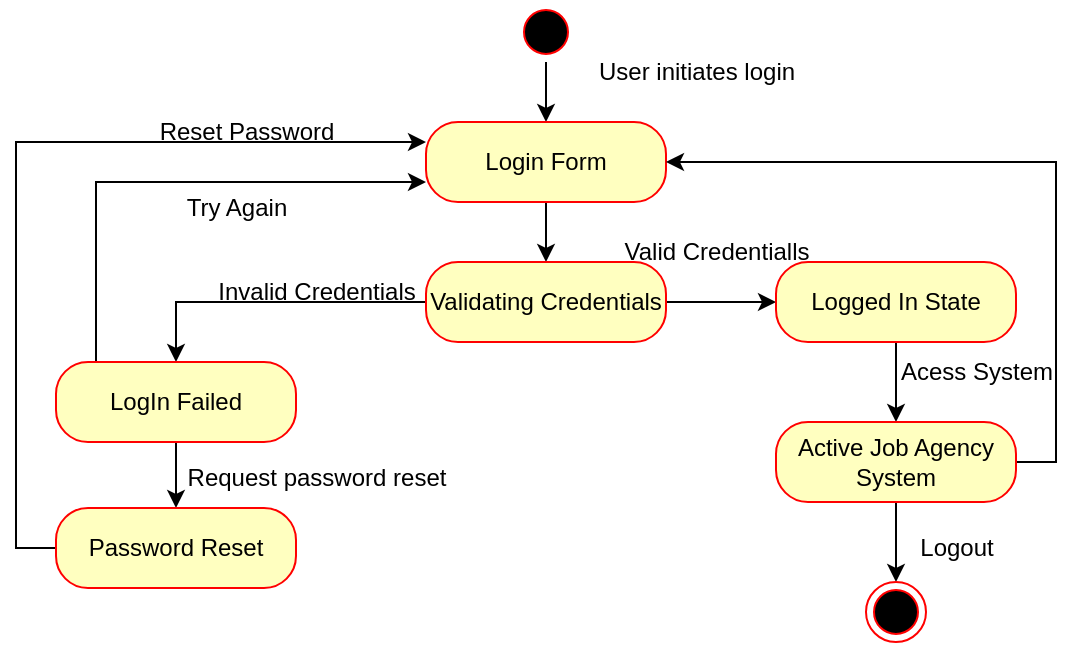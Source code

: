 <mxfile version="26.2.2">
  <diagram name="Page-1" id="2YBvvXClWsGukQMizWep">
    <mxGraphModel dx="788" dy="524" grid="1" gridSize="10" guides="1" tooltips="1" connect="1" arrows="1" fold="1" page="1" pageScale="1" pageWidth="850" pageHeight="1100" math="0" shadow="0">
      <root>
        <mxCell id="0" />
        <mxCell id="1" parent="0" />
        <mxCell id="BmQ2quEzxwNZcImrUjqZ-5" style="edgeStyle=orthogonalEdgeStyle;rounded=0;orthogonalLoop=1;jettySize=auto;html=1;exitX=0.5;exitY=1;exitDx=0;exitDy=0;" parent="1" source="BmQ2quEzxwNZcImrUjqZ-1" target="BmQ2quEzxwNZcImrUjqZ-6" edge="1">
          <mxGeometry relative="1" as="geometry">
            <mxPoint x="405" y="150" as="targetPoint" />
          </mxGeometry>
        </mxCell>
        <mxCell id="BmQ2quEzxwNZcImrUjqZ-1" value="" style="ellipse;html=1;shape=startState;fillColor=#000000;strokeColor=#ff0000;" parent="1" vertex="1">
          <mxGeometry x="390" y="90" width="30" height="30" as="geometry" />
        </mxCell>
        <mxCell id="BmQ2quEzxwNZcImrUjqZ-7" style="edgeStyle=orthogonalEdgeStyle;rounded=0;orthogonalLoop=1;jettySize=auto;html=1;exitX=0.5;exitY=1;exitDx=0;exitDy=0;" parent="1" source="BmQ2quEzxwNZcImrUjqZ-6" target="BmQ2quEzxwNZcImrUjqZ-8" edge="1">
          <mxGeometry relative="1" as="geometry">
            <mxPoint x="405" y="230" as="targetPoint" />
          </mxGeometry>
        </mxCell>
        <mxCell id="BmQ2quEzxwNZcImrUjqZ-6" value="Login Form" style="rounded=1;whiteSpace=wrap;html=1;arcSize=40;fontColor=#000000;fillColor=#ffffc0;strokeColor=#ff0000;" parent="1" vertex="1">
          <mxGeometry x="345" y="150" width="120" height="40" as="geometry" />
        </mxCell>
        <mxCell id="BmQ2quEzxwNZcImrUjqZ-9" style="edgeStyle=orthogonalEdgeStyle;rounded=0;orthogonalLoop=1;jettySize=auto;html=1;exitX=0;exitY=0.5;exitDx=0;exitDy=0;" parent="1" source="BmQ2quEzxwNZcImrUjqZ-8" target="BmQ2quEzxwNZcImrUjqZ-10" edge="1">
          <mxGeometry relative="1" as="geometry">
            <mxPoint x="270" y="260" as="targetPoint" />
          </mxGeometry>
        </mxCell>
        <mxCell id="4T8JKDGky5zuaEj-uE53-1" style="edgeStyle=orthogonalEdgeStyle;rounded=0;orthogonalLoop=1;jettySize=auto;html=1;exitX=1;exitY=0.5;exitDx=0;exitDy=0;entryX=0;entryY=0.5;entryDx=0;entryDy=0;" edge="1" parent="1" source="BmQ2quEzxwNZcImrUjqZ-8" target="BmQ2quEzxwNZcImrUjqZ-12">
          <mxGeometry relative="1" as="geometry" />
        </mxCell>
        <mxCell id="BmQ2quEzxwNZcImrUjqZ-8" value="Validating Credentials" style="rounded=1;whiteSpace=wrap;html=1;arcSize=40;fontColor=#000000;fillColor=#ffffc0;strokeColor=#ff0000;" parent="1" vertex="1">
          <mxGeometry x="345" y="220" width="120" height="40" as="geometry" />
        </mxCell>
        <mxCell id="BmQ2quEzxwNZcImrUjqZ-17" style="edgeStyle=orthogonalEdgeStyle;rounded=0;orthogonalLoop=1;jettySize=auto;html=1;exitX=0.5;exitY=1;exitDx=0;exitDy=0;" parent="1" source="BmQ2quEzxwNZcImrUjqZ-10" target="BmQ2quEzxwNZcImrUjqZ-18" edge="1">
          <mxGeometry relative="1" as="geometry">
            <mxPoint x="220" y="330" as="targetPoint" />
          </mxGeometry>
        </mxCell>
        <mxCell id="BmQ2quEzxwNZcImrUjqZ-20" style="edgeStyle=orthogonalEdgeStyle;rounded=0;orthogonalLoop=1;jettySize=auto;html=1;exitX=0.25;exitY=0;exitDx=0;exitDy=0;entryX=0;entryY=0.75;entryDx=0;entryDy=0;" parent="1" source="BmQ2quEzxwNZcImrUjqZ-10" target="BmQ2quEzxwNZcImrUjqZ-6" edge="1">
          <mxGeometry relative="1" as="geometry">
            <Array as="points">
              <mxPoint x="180" y="270" />
              <mxPoint x="180" y="180" />
            </Array>
          </mxGeometry>
        </mxCell>
        <mxCell id="BmQ2quEzxwNZcImrUjqZ-10" value="LogIn Failed" style="rounded=1;whiteSpace=wrap;html=1;arcSize=40;fontColor=#000000;fillColor=#ffffc0;strokeColor=#ff0000;" parent="1" vertex="1">
          <mxGeometry x="160" y="270" width="120" height="40" as="geometry" />
        </mxCell>
        <mxCell id="4T8JKDGky5zuaEj-uE53-2" style="edgeStyle=orthogonalEdgeStyle;rounded=0;orthogonalLoop=1;jettySize=auto;html=1;exitX=0.5;exitY=1;exitDx=0;exitDy=0;" edge="1" parent="1" source="BmQ2quEzxwNZcImrUjqZ-12" target="4T8JKDGky5zuaEj-uE53-3">
          <mxGeometry relative="1" as="geometry">
            <mxPoint x="580" y="280" as="targetPoint" />
          </mxGeometry>
        </mxCell>
        <mxCell id="BmQ2quEzxwNZcImrUjqZ-12" value="Logged In State" style="rounded=1;whiteSpace=wrap;html=1;arcSize=40;fontColor=#000000;fillColor=#ffffc0;strokeColor=#ff0000;" parent="1" vertex="1">
          <mxGeometry x="520" y="220" width="120" height="40" as="geometry" />
        </mxCell>
        <mxCell id="4T8JKDGky5zuaEj-uE53-15" style="edgeStyle=orthogonalEdgeStyle;rounded=0;orthogonalLoop=1;jettySize=auto;html=1;exitX=0;exitY=0.5;exitDx=0;exitDy=0;entryX=0;entryY=0.25;entryDx=0;entryDy=0;" edge="1" parent="1" source="BmQ2quEzxwNZcImrUjqZ-18" target="BmQ2quEzxwNZcImrUjqZ-6">
          <mxGeometry relative="1" as="geometry" />
        </mxCell>
        <mxCell id="BmQ2quEzxwNZcImrUjqZ-18" value="Password Reset" style="rounded=1;whiteSpace=wrap;html=1;arcSize=40;fontColor=#000000;fillColor=#ffffc0;strokeColor=#ff0000;" parent="1" vertex="1">
          <mxGeometry x="160" y="343" width="120" height="40" as="geometry" />
        </mxCell>
        <mxCell id="4T8JKDGky5zuaEj-uE53-4" style="edgeStyle=orthogonalEdgeStyle;rounded=0;orthogonalLoop=1;jettySize=auto;html=1;exitX=0.5;exitY=1;exitDx=0;exitDy=0;" edge="1" parent="1" source="4T8JKDGky5zuaEj-uE53-3" target="4T8JKDGky5zuaEj-uE53-5">
          <mxGeometry relative="1" as="geometry">
            <mxPoint x="580" y="370" as="targetPoint" />
          </mxGeometry>
        </mxCell>
        <mxCell id="4T8JKDGky5zuaEj-uE53-8" style="edgeStyle=orthogonalEdgeStyle;rounded=0;orthogonalLoop=1;jettySize=auto;html=1;exitX=1;exitY=0.5;exitDx=0;exitDy=0;entryX=1;entryY=0.5;entryDx=0;entryDy=0;" edge="1" parent="1" source="4T8JKDGky5zuaEj-uE53-3" target="BmQ2quEzxwNZcImrUjqZ-6">
          <mxGeometry relative="1" as="geometry" />
        </mxCell>
        <mxCell id="4T8JKDGky5zuaEj-uE53-3" value="Active Job Agency System" style="rounded=1;whiteSpace=wrap;html=1;arcSize=40;fontColor=#000000;fillColor=#ffffc0;strokeColor=#ff0000;" vertex="1" parent="1">
          <mxGeometry x="520" y="300" width="120" height="40" as="geometry" />
        </mxCell>
        <mxCell id="4T8JKDGky5zuaEj-uE53-5" value="" style="ellipse;html=1;shape=endState;fillColor=#000000;strokeColor=#ff0000;" vertex="1" parent="1">
          <mxGeometry x="565" y="380" width="30" height="30" as="geometry" />
        </mxCell>
        <mxCell id="4T8JKDGky5zuaEj-uE53-6" value="Reset Password" style="text;html=1;align=center;verticalAlign=middle;resizable=0;points=[];autosize=1;strokeColor=none;fillColor=none;" vertex="1" parent="1">
          <mxGeometry x="200" y="140" width="110" height="30" as="geometry" />
        </mxCell>
        <mxCell id="4T8JKDGky5zuaEj-uE53-7" value="Try Again" style="text;html=1;align=center;verticalAlign=middle;resizable=0;points=[];autosize=1;strokeColor=none;fillColor=none;" vertex="1" parent="1">
          <mxGeometry x="215" y="178" width="70" height="30" as="geometry" />
        </mxCell>
        <mxCell id="4T8JKDGky5zuaEj-uE53-9" value="Invalid Credentials" style="text;html=1;align=center;verticalAlign=middle;resizable=0;points=[];autosize=1;strokeColor=none;fillColor=none;" vertex="1" parent="1">
          <mxGeometry x="230" y="220" width="120" height="30" as="geometry" />
        </mxCell>
        <mxCell id="4T8JKDGky5zuaEj-uE53-10" value="Valid Credentialls" style="text;html=1;align=center;verticalAlign=middle;resizable=0;points=[];autosize=1;strokeColor=none;fillColor=none;" vertex="1" parent="1">
          <mxGeometry x="430" y="200" width="120" height="30" as="geometry" />
        </mxCell>
        <mxCell id="4T8JKDGky5zuaEj-uE53-11" value="Acess System" style="text;html=1;align=center;verticalAlign=middle;resizable=0;points=[];autosize=1;strokeColor=none;fillColor=none;" vertex="1" parent="1">
          <mxGeometry x="570" y="260" width="100" height="30" as="geometry" />
        </mxCell>
        <mxCell id="4T8JKDGky5zuaEj-uE53-12" value="Logout" style="text;html=1;align=center;verticalAlign=middle;resizable=0;points=[];autosize=1;strokeColor=none;fillColor=none;" vertex="1" parent="1">
          <mxGeometry x="580" y="348" width="60" height="30" as="geometry" />
        </mxCell>
        <mxCell id="4T8JKDGky5zuaEj-uE53-13" value="Request password reset" style="text;html=1;align=center;verticalAlign=middle;resizable=0;points=[];autosize=1;strokeColor=none;fillColor=none;" vertex="1" parent="1">
          <mxGeometry x="215" y="313" width="150" height="30" as="geometry" />
        </mxCell>
        <mxCell id="4T8JKDGky5zuaEj-uE53-14" value="User initiates login" style="text;html=1;align=center;verticalAlign=middle;resizable=0;points=[];autosize=1;strokeColor=none;fillColor=none;" vertex="1" parent="1">
          <mxGeometry x="420" y="110" width="120" height="30" as="geometry" />
        </mxCell>
      </root>
    </mxGraphModel>
  </diagram>
</mxfile>
